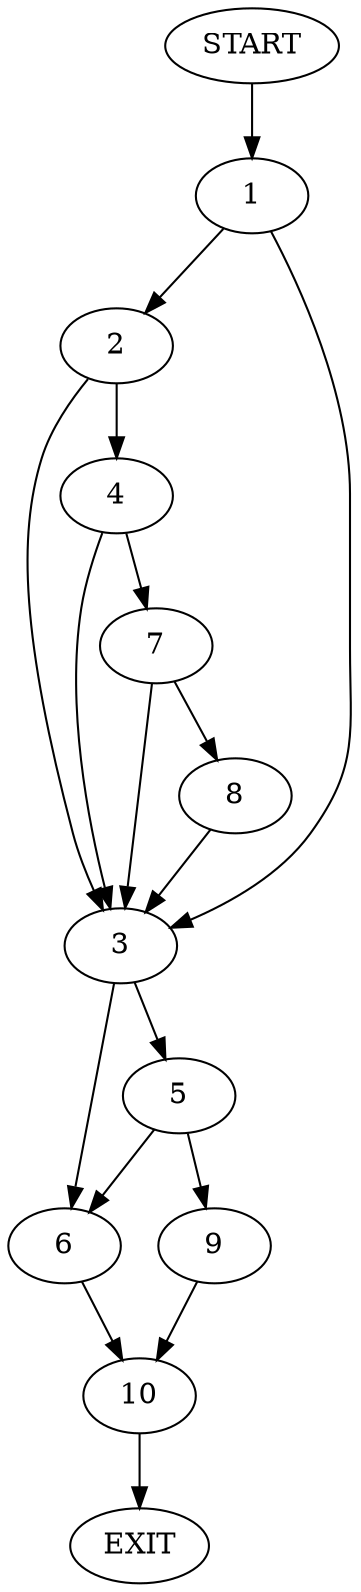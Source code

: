digraph {
0 [label="START"]
11 [label="EXIT"]
0 -> 1
1 -> 2
1 -> 3
2 -> 4
2 -> 3
3 -> 5
3 -> 6
4 -> 3
4 -> 7
7 -> 3
7 -> 8
8 -> 3
5 -> 6
5 -> 9
6 -> 10
9 -> 10
10 -> 11
}
